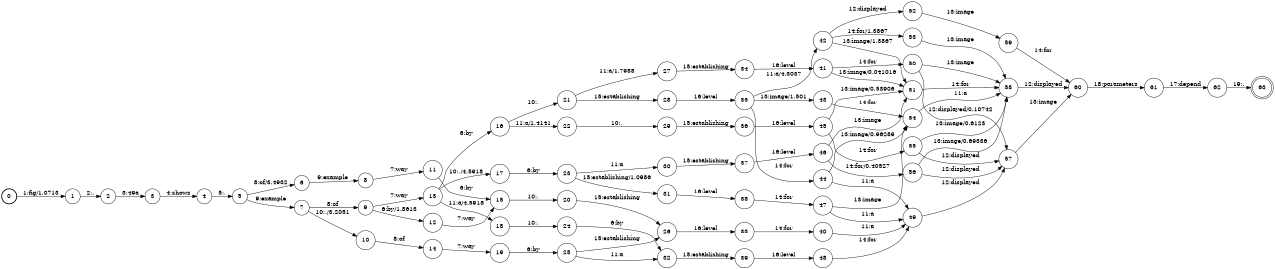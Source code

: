 digraph FST {
rankdir = LR;
size = "8.5,11";
label = "";
center = 1;
orientation = Portrait;
ranksep = "0.4";
nodesep = "0.25";
0 [label = "0", shape = circle, style = bold, fontsize = 14]
	0 -> 1 [label = "1:fig/1.0713", fontsize = 14];
1 [label = "1", shape = circle, style = solid, fontsize = 14]
	1 -> 2 [label = "2:.", fontsize = 14];
2 [label = "2", shape = circle, style = solid, fontsize = 14]
	2 -> 3 [label = "3:49a", fontsize = 14];
3 [label = "3", shape = circle, style = solid, fontsize = 14]
	3 -> 4 [label = "4:shows", fontsize = 14];
4 [label = "4", shape = circle, style = solid, fontsize = 14]
	4 -> 5 [label = "5:,", fontsize = 14];
5 [label = "5", shape = circle, style = solid, fontsize = 14]
	5 -> 6 [label = "8:of/3.4932", fontsize = 14];
	5 -> 7 [label = "9:example", fontsize = 14];
6 [label = "6", shape = circle, style = solid, fontsize = 14]
	6 -> 8 [label = "9:example", fontsize = 14];
7 [label = "7", shape = circle, style = solid, fontsize = 14]
	7 -> 10 [label = "10:,/3.2051", fontsize = 14];
	7 -> 9 [label = "8:of", fontsize = 14];
8 [label = "8", shape = circle, style = solid, fontsize = 14]
	8 -> 11 [label = "7:way", fontsize = 14];
9 [label = "9", shape = circle, style = solid, fontsize = 14]
	9 -> 12 [label = "6:by/1.8613", fontsize = 14];
	9 -> 13 [label = "7:way", fontsize = 14];
10 [label = "10", shape = circle, style = solid, fontsize = 14]
	10 -> 14 [label = "8:of", fontsize = 14];
11 [label = "11", shape = circle, style = solid, fontsize = 14]
	11 -> 15 [label = "6:by", fontsize = 14];
12 [label = "12", shape = circle, style = solid, fontsize = 14]
	12 -> 15 [label = "7:way", fontsize = 14];
13 [label = "13", shape = circle, style = solid, fontsize = 14]
	13 -> 17 [label = "10:,/4.5918", fontsize = 14];
	13 -> 16 [label = "6:by", fontsize = 14];
	13 -> 18 [label = "11:a/4.5918", fontsize = 14];
14 [label = "14", shape = circle, style = solid, fontsize = 14]
	14 -> 19 [label = "7:way", fontsize = 14];
15 [label = "15", shape = circle, style = solid, fontsize = 14]
	15 -> 20 [label = "10:,", fontsize = 14];
16 [label = "16", shape = circle, style = solid, fontsize = 14]
	16 -> 21 [label = "10:,", fontsize = 14];
	16 -> 22 [label = "11:a/1.4141", fontsize = 14];
17 [label = "17", shape = circle, style = solid, fontsize = 14]
	17 -> 23 [label = "6:by", fontsize = 14];
18 [label = "18", shape = circle, style = solid, fontsize = 14]
	18 -> 24 [label = "10:,", fontsize = 14];
19 [label = "19", shape = circle, style = solid, fontsize = 14]
	19 -> 25 [label = "6:by", fontsize = 14];
20 [label = "20", shape = circle, style = solid, fontsize = 14]
	20 -> 26 [label = "15:establishing", fontsize = 14];
21 [label = "21", shape = circle, style = solid, fontsize = 14]
	21 -> 27 [label = "11:a/1.7988", fontsize = 14];
	21 -> 28 [label = "15:establishing", fontsize = 14];
22 [label = "22", shape = circle, style = solid, fontsize = 14]
	22 -> 29 [label = "10:,", fontsize = 14];
23 [label = "23", shape = circle, style = solid, fontsize = 14]
	23 -> 30 [label = "11:a", fontsize = 14];
	23 -> 31 [label = "15:establishing/1.0986", fontsize = 14];
24 [label = "24", shape = circle, style = solid, fontsize = 14]
	24 -> 32 [label = "6:by", fontsize = 14];
25 [label = "25", shape = circle, style = solid, fontsize = 14]
	25 -> 32 [label = "11:a", fontsize = 14];
	25 -> 26 [label = "15:establishing", fontsize = 14];
26 [label = "26", shape = circle, style = solid, fontsize = 14]
	26 -> 33 [label = "16:level", fontsize = 14];
27 [label = "27", shape = circle, style = solid, fontsize = 14]
	27 -> 34 [label = "15:establishing", fontsize = 14];
28 [label = "28", shape = circle, style = solid, fontsize = 14]
	28 -> 35 [label = "16:level", fontsize = 14];
29 [label = "29", shape = circle, style = solid, fontsize = 14]
	29 -> 36 [label = "15:establishing", fontsize = 14];
30 [label = "30", shape = circle, style = solid, fontsize = 14]
	30 -> 37 [label = "15:establishing", fontsize = 14];
31 [label = "31", shape = circle, style = solid, fontsize = 14]
	31 -> 38 [label = "16:level", fontsize = 14];
32 [label = "32", shape = circle, style = solid, fontsize = 14]
	32 -> 39 [label = "15:establishing", fontsize = 14];
33 [label = "33", shape = circle, style = solid, fontsize = 14]
	33 -> 40 [label = "14:for", fontsize = 14];
34 [label = "34", shape = circle, style = solid, fontsize = 14]
	34 -> 41 [label = "16:level", fontsize = 14];
35 [label = "35", shape = circle, style = solid, fontsize = 14]
	35 -> 42 [label = "11:a/4.3037", fontsize = 14];
	35 -> 43 [label = "13:image/1.501", fontsize = 14];
	35 -> 44 [label = "14:for", fontsize = 14];
36 [label = "36", shape = circle, style = solid, fontsize = 14]
	36 -> 45 [label = "16:level", fontsize = 14];
37 [label = "37", shape = circle, style = solid, fontsize = 14]
	37 -> 46 [label = "16:level", fontsize = 14];
38 [label = "38", shape = circle, style = solid, fontsize = 14]
	38 -> 47 [label = "14:for", fontsize = 14];
39 [label = "39", shape = circle, style = solid, fontsize = 14]
	39 -> 48 [label = "16:level", fontsize = 14];
40 [label = "40", shape = circle, style = solid, fontsize = 14]
	40 -> 49 [label = "11:a", fontsize = 14];
41 [label = "41", shape = circle, style = solid, fontsize = 14]
	41 -> 51 [label = "13:image/0.041016", fontsize = 14];
	41 -> 50 [label = "14:for", fontsize = 14];
42 [label = "42", shape = circle, style = solid, fontsize = 14]
	42 -> 52 [label = "12:displayed", fontsize = 14];
	42 -> 51 [label = "13:image/1.3867", fontsize = 14];
	42 -> 53 [label = "14:for/1.3867", fontsize = 14];
43 [label = "43", shape = circle, style = solid, fontsize = 14]
	43 -> 54 [label = "14:for", fontsize = 14];
44 [label = "44", shape = circle, style = solid, fontsize = 14]
	44 -> 49 [label = "11:a", fontsize = 14];
	44 -> 54 [label = "13:image/0.96289", fontsize = 14];
45 [label = "45", shape = circle, style = solid, fontsize = 14]
	45 -> 51 [label = "13:image/0.53906", fontsize = 14];
	45 -> 55 [label = "14:for", fontsize = 14];
46 [label = "46", shape = circle, style = solid, fontsize = 14]
	46 -> 51 [label = "13:image", fontsize = 14];
	46 -> 56 [label = "14:for/0.40527", fontsize = 14];
47 [label = "47", shape = circle, style = solid, fontsize = 14]
	47 -> 49 [label = "11:a", fontsize = 14];
	47 -> 54 [label = "13:image", fontsize = 14];
48 [label = "48", shape = circle, style = solid, fontsize = 14]
	48 -> 49 [label = "14:for", fontsize = 14];
49 [label = "49", shape = circle, style = solid, fontsize = 14]
	49 -> 57 [label = "12:displayed", fontsize = 14];
50 [label = "50", shape = circle, style = solid, fontsize = 14]
	50 -> 57 [label = "12:displayed/0.10742", fontsize = 14];
	50 -> 58 [label = "13:image", fontsize = 14];
51 [label = "51", shape = circle, style = solid, fontsize = 14]
	51 -> 58 [label = "14:for", fontsize = 14];
52 [label = "52", shape = circle, style = solid, fontsize = 14]
	52 -> 59 [label = "13:image", fontsize = 14];
53 [label = "53", shape = circle, style = solid, fontsize = 14]
	53 -> 58 [label = "13:image", fontsize = 14];
54 [label = "54", shape = circle, style = solid, fontsize = 14]
	54 -> 58 [label = "11:a", fontsize = 14];
55 [label = "55", shape = circle, style = solid, fontsize = 14]
	55 -> 57 [label = "12:displayed", fontsize = 14];
	55 -> 58 [label = "13:image/0.6123", fontsize = 14];
56 [label = "56", shape = circle, style = solid, fontsize = 14]
	56 -> 57 [label = "12:displayed", fontsize = 14];
	56 -> 58 [label = "13:image/0.69336", fontsize = 14];
57 [label = "57", shape = circle, style = solid, fontsize = 14]
	57 -> 60 [label = "13:image", fontsize = 14];
58 [label = "58", shape = circle, style = solid, fontsize = 14]
	58 -> 60 [label = "12:displayed", fontsize = 14];
59 [label = "59", shape = circle, style = solid, fontsize = 14]
	59 -> 60 [label = "14:for", fontsize = 14];
60 [label = "60", shape = circle, style = solid, fontsize = 14]
	60 -> 61 [label = "18:parameters", fontsize = 14];
61 [label = "61", shape = circle, style = solid, fontsize = 14]
	61 -> 62 [label = "17:depend", fontsize = 14];
62 [label = "62", shape = circle, style = solid, fontsize = 14]
	62 -> 63 [label = "19:.", fontsize = 14];
63 [label = "63", shape = doublecircle, style = solid, fontsize = 14]
}
